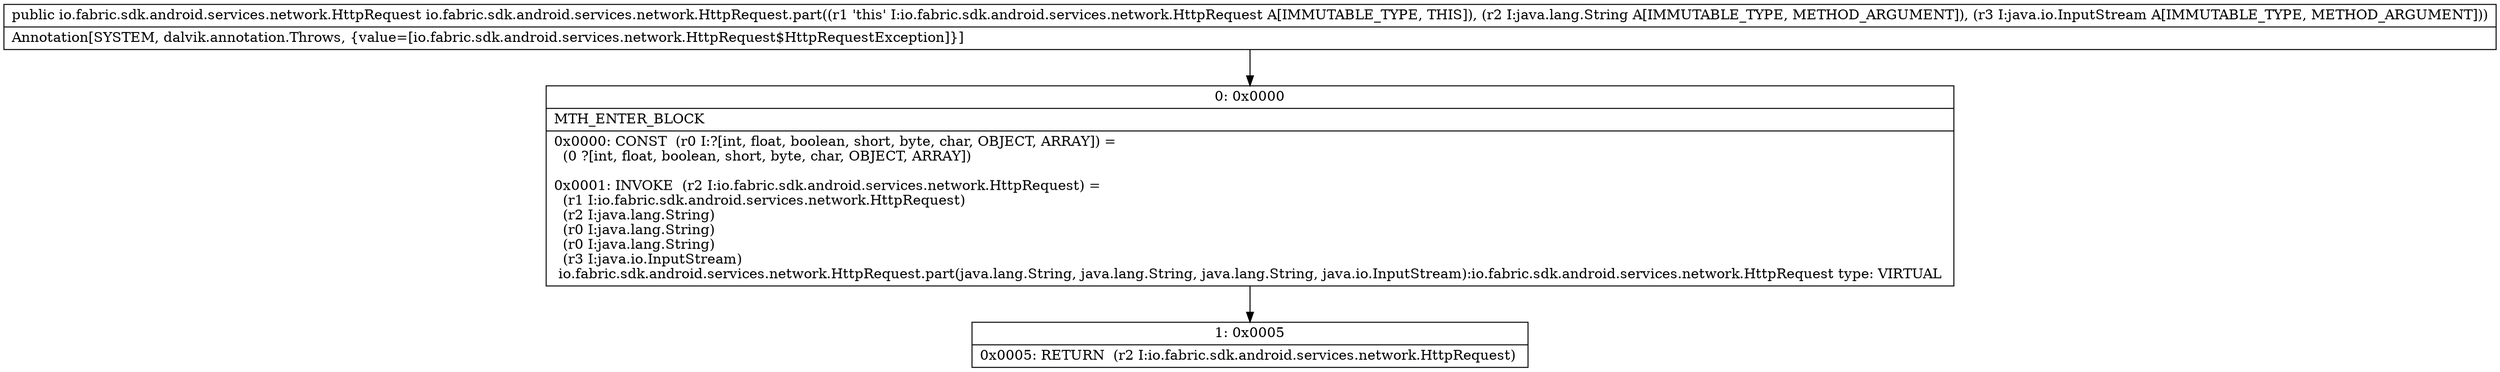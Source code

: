 digraph "CFG forio.fabric.sdk.android.services.network.HttpRequest.part(Ljava\/lang\/String;Ljava\/io\/InputStream;)Lio\/fabric\/sdk\/android\/services\/network\/HttpRequest;" {
Node_0 [shape=record,label="{0\:\ 0x0000|MTH_ENTER_BLOCK\l|0x0000: CONST  (r0 I:?[int, float, boolean, short, byte, char, OBJECT, ARRAY]) = \l  (0 ?[int, float, boolean, short, byte, char, OBJECT, ARRAY])\l \l0x0001: INVOKE  (r2 I:io.fabric.sdk.android.services.network.HttpRequest) = \l  (r1 I:io.fabric.sdk.android.services.network.HttpRequest)\l  (r2 I:java.lang.String)\l  (r0 I:java.lang.String)\l  (r0 I:java.lang.String)\l  (r3 I:java.io.InputStream)\l io.fabric.sdk.android.services.network.HttpRequest.part(java.lang.String, java.lang.String, java.lang.String, java.io.InputStream):io.fabric.sdk.android.services.network.HttpRequest type: VIRTUAL \l}"];
Node_1 [shape=record,label="{1\:\ 0x0005|0x0005: RETURN  (r2 I:io.fabric.sdk.android.services.network.HttpRequest) \l}"];
MethodNode[shape=record,label="{public io.fabric.sdk.android.services.network.HttpRequest io.fabric.sdk.android.services.network.HttpRequest.part((r1 'this' I:io.fabric.sdk.android.services.network.HttpRequest A[IMMUTABLE_TYPE, THIS]), (r2 I:java.lang.String A[IMMUTABLE_TYPE, METHOD_ARGUMENT]), (r3 I:java.io.InputStream A[IMMUTABLE_TYPE, METHOD_ARGUMENT]))  | Annotation[SYSTEM, dalvik.annotation.Throws, \{value=[io.fabric.sdk.android.services.network.HttpRequest$HttpRequestException]\}]\l}"];
MethodNode -> Node_0;
Node_0 -> Node_1;
}

